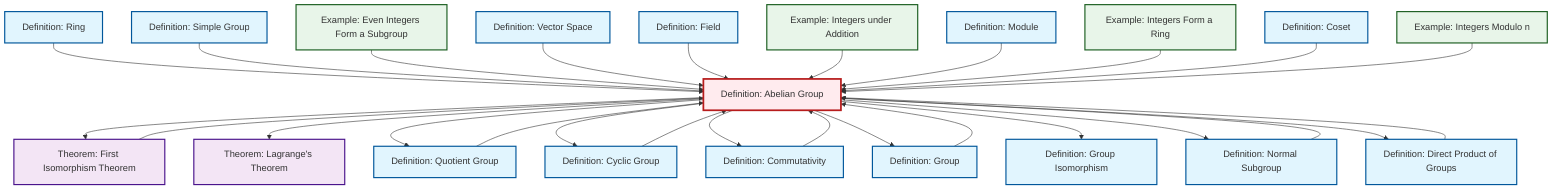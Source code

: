 graph TD
    classDef definition fill:#e1f5fe,stroke:#01579b,stroke-width:2px
    classDef theorem fill:#f3e5f5,stroke:#4a148c,stroke-width:2px
    classDef axiom fill:#fff3e0,stroke:#e65100,stroke-width:2px
    classDef example fill:#e8f5e9,stroke:#1b5e20,stroke-width:2px
    classDef current fill:#ffebee,stroke:#b71c1c,stroke-width:3px
    def-module["Definition: Module"]:::definition
    def-ring["Definition: Ring"]:::definition
    thm-lagrange["Theorem: Lagrange's Theorem"]:::theorem
    def-abelian-group["Definition: Abelian Group"]:::definition
    def-isomorphism["Definition: Group Isomorphism"]:::definition
    def-cyclic-group["Definition: Cyclic Group"]:::definition
    def-field["Definition: Field"]:::definition
    def-commutativity["Definition: Commutativity"]:::definition
    def-vector-space["Definition: Vector Space"]:::definition
    ex-integers-addition["Example: Integers under Addition"]:::example
    ex-even-integers-subgroup["Example: Even Integers Form a Subgroup"]:::example
    thm-first-isomorphism["Theorem: First Isomorphism Theorem"]:::theorem
    def-simple-group["Definition: Simple Group"]:::definition
    def-group["Definition: Group"]:::definition
    ex-integers-ring["Example: Integers Form a Ring"]:::example
    def-normal-subgroup["Definition: Normal Subgroup"]:::definition
    def-direct-product["Definition: Direct Product of Groups"]:::definition
    def-quotient-group["Definition: Quotient Group"]:::definition
    def-coset["Definition: Coset"]:::definition
    ex-quotient-integers-mod-n["Example: Integers Modulo n"]:::example
    def-ring --> def-abelian-group
    def-abelian-group --> thm-first-isomorphism
    def-abelian-group --> thm-lagrange
    def-abelian-group --> def-quotient-group
    def-simple-group --> def-abelian-group
    def-commutativity --> def-abelian-group
    def-abelian-group --> def-cyclic-group
    ex-even-integers-subgroup --> def-abelian-group
    def-abelian-group --> def-commutativity
    def-cyclic-group --> def-abelian-group
    def-abelian-group --> def-group
    def-normal-subgroup --> def-abelian-group
    def-vector-space --> def-abelian-group
    def-field --> def-abelian-group
    thm-first-isomorphism --> def-abelian-group
    ex-integers-addition --> def-abelian-group
    def-group --> def-abelian-group
    def-quotient-group --> def-abelian-group
    def-abelian-group --> def-isomorphism
    def-module --> def-abelian-group
    ex-integers-ring --> def-abelian-group
    def-abelian-group --> def-normal-subgroup
    def-direct-product --> def-abelian-group
    def-coset --> def-abelian-group
    ex-quotient-integers-mod-n --> def-abelian-group
    def-abelian-group --> def-direct-product
    class def-abelian-group current